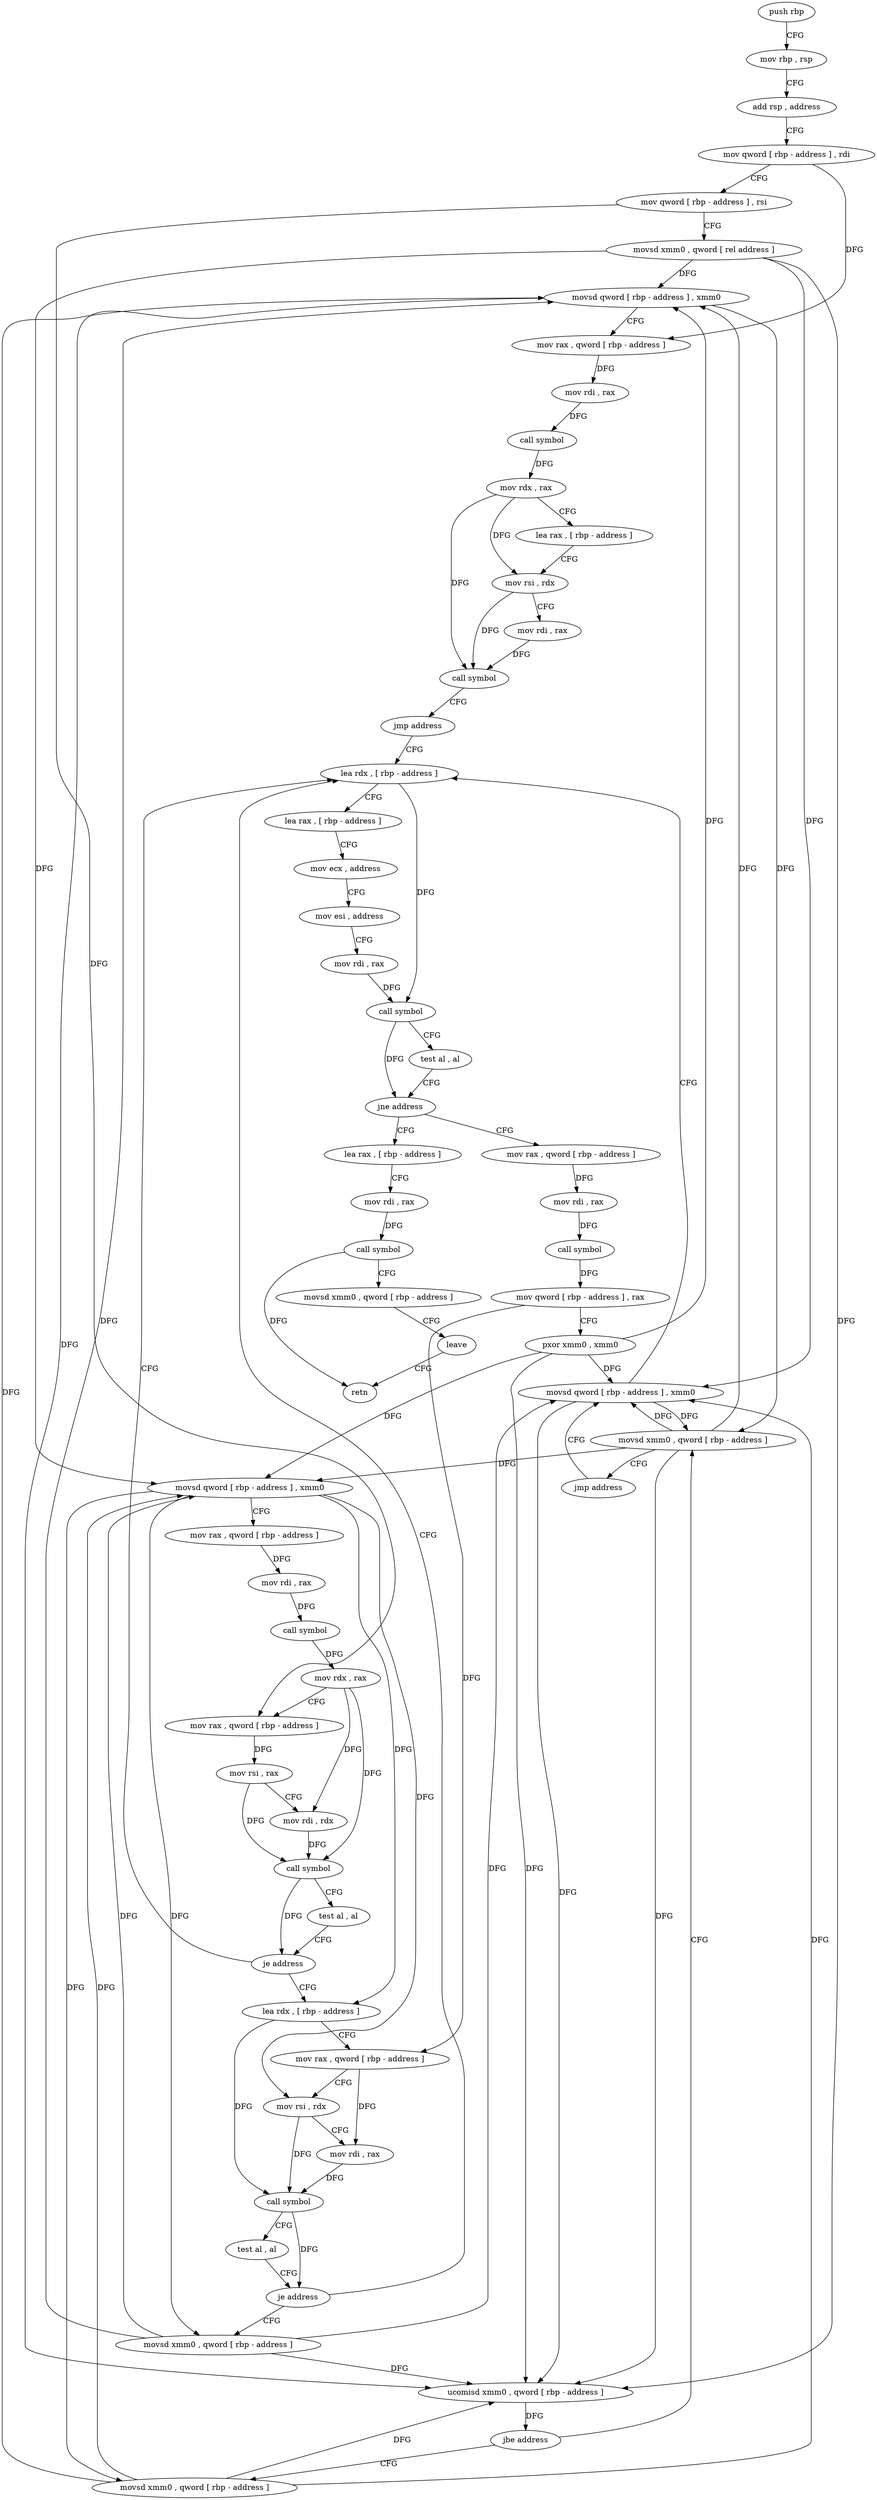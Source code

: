 digraph "func" {
"190082" [label = "push rbp" ]
"190083" [label = "mov rbp , rsp" ]
"190086" [label = "add rsp , address" ]
"190090" [label = "mov qword [ rbp - address ] , rdi" ]
"190094" [label = "mov qword [ rbp - address ] , rsi" ]
"190098" [label = "movsd xmm0 , qword [ rel address ]" ]
"190106" [label = "movsd qword [ rbp - address ] , xmm0" ]
"190111" [label = "mov rax , qword [ rbp - address ]" ]
"190115" [label = "mov rdi , rax" ]
"190118" [label = "call symbol" ]
"190123" [label = "mov rdx , rax" ]
"190126" [label = "lea rax , [ rbp - address ]" ]
"190130" [label = "mov rsi , rdx" ]
"190133" [label = "mov rdi , rax" ]
"190136" [label = "call symbol" ]
"190141" [label = "jmp address" ]
"190254" [label = "lea rdx , [ rbp - address ]" ]
"190258" [label = "lea rax , [ rbp - address ]" ]
"190262" [label = "mov ecx , address" ]
"190267" [label = "mov esi , address" ]
"190272" [label = "mov rdi , rax" ]
"190275" [label = "call symbol" ]
"190280" [label = "test al , al" ]
"190282" [label = "jne address" ]
"190143" [label = "mov rax , qword [ rbp - address ]" ]
"190288" [label = "lea rax , [ rbp - address ]" ]
"190147" [label = "mov rdi , rax" ]
"190150" [label = "call symbol" ]
"190155" [label = "mov qword [ rbp - address ] , rax" ]
"190159" [label = "pxor xmm0 , xmm0" ]
"190163" [label = "movsd qword [ rbp - address ] , xmm0" ]
"190168" [label = "mov rax , qword [ rbp - address ]" ]
"190172" [label = "mov rdi , rax" ]
"190175" [label = "call symbol" ]
"190180" [label = "mov rdx , rax" ]
"190183" [label = "mov rax , qword [ rbp - address ]" ]
"190187" [label = "mov rsi , rax" ]
"190190" [label = "mov rdi , rdx" ]
"190193" [label = "call symbol" ]
"190198" [label = "test al , al" ]
"190200" [label = "je address" ]
"190202" [label = "lea rdx , [ rbp - address ]" ]
"190292" [label = "mov rdi , rax" ]
"190295" [label = "call symbol" ]
"190300" [label = "movsd xmm0 , qword [ rbp - address ]" ]
"190305" [label = "leave" ]
"190306" [label = "retn" ]
"190206" [label = "mov rax , qword [ rbp - address ]" ]
"190210" [label = "mov rsi , rdx" ]
"190213" [label = "mov rdi , rax" ]
"190216" [label = "call symbol" ]
"190221" [label = "test al , al" ]
"190223" [label = "je address" ]
"190225" [label = "movsd xmm0 , qword [ rbp - address ]" ]
"190230" [label = "ucomisd xmm0 , qword [ rbp - address ]" ]
"190235" [label = "jbe address" ]
"190244" [label = "movsd xmm0 , qword [ rbp - address ]" ]
"190237" [label = "movsd xmm0 , qword [ rbp - address ]" ]
"190249" [label = "movsd qword [ rbp - address ] , xmm0" ]
"190242" [label = "jmp address" ]
"190082" -> "190083" [ label = "CFG" ]
"190083" -> "190086" [ label = "CFG" ]
"190086" -> "190090" [ label = "CFG" ]
"190090" -> "190094" [ label = "CFG" ]
"190090" -> "190111" [ label = "DFG" ]
"190094" -> "190098" [ label = "CFG" ]
"190094" -> "190183" [ label = "DFG" ]
"190098" -> "190106" [ label = "DFG" ]
"190098" -> "190163" [ label = "DFG" ]
"190098" -> "190230" [ label = "DFG" ]
"190098" -> "190249" [ label = "DFG" ]
"190106" -> "190111" [ label = "CFG" ]
"190106" -> "190230" [ label = "DFG" ]
"190106" -> "190237" [ label = "DFG" ]
"190111" -> "190115" [ label = "DFG" ]
"190115" -> "190118" [ label = "DFG" ]
"190118" -> "190123" [ label = "DFG" ]
"190123" -> "190126" [ label = "CFG" ]
"190123" -> "190130" [ label = "DFG" ]
"190123" -> "190136" [ label = "DFG" ]
"190126" -> "190130" [ label = "CFG" ]
"190130" -> "190133" [ label = "CFG" ]
"190130" -> "190136" [ label = "DFG" ]
"190133" -> "190136" [ label = "DFG" ]
"190136" -> "190141" [ label = "CFG" ]
"190141" -> "190254" [ label = "CFG" ]
"190254" -> "190258" [ label = "CFG" ]
"190254" -> "190275" [ label = "DFG" ]
"190258" -> "190262" [ label = "CFG" ]
"190262" -> "190267" [ label = "CFG" ]
"190267" -> "190272" [ label = "CFG" ]
"190272" -> "190275" [ label = "DFG" ]
"190275" -> "190280" [ label = "CFG" ]
"190275" -> "190282" [ label = "DFG" ]
"190280" -> "190282" [ label = "CFG" ]
"190282" -> "190143" [ label = "CFG" ]
"190282" -> "190288" [ label = "CFG" ]
"190143" -> "190147" [ label = "DFG" ]
"190288" -> "190292" [ label = "CFG" ]
"190147" -> "190150" [ label = "DFG" ]
"190150" -> "190155" [ label = "DFG" ]
"190155" -> "190159" [ label = "CFG" ]
"190155" -> "190206" [ label = "DFG" ]
"190159" -> "190163" [ label = "DFG" ]
"190159" -> "190106" [ label = "DFG" ]
"190159" -> "190230" [ label = "DFG" ]
"190159" -> "190249" [ label = "DFG" ]
"190163" -> "190168" [ label = "CFG" ]
"190163" -> "190225" [ label = "DFG" ]
"190163" -> "190244" [ label = "DFG" ]
"190163" -> "190202" [ label = "DFG" ]
"190163" -> "190210" [ label = "DFG" ]
"190168" -> "190172" [ label = "DFG" ]
"190172" -> "190175" [ label = "DFG" ]
"190175" -> "190180" [ label = "DFG" ]
"190180" -> "190183" [ label = "CFG" ]
"190180" -> "190190" [ label = "DFG" ]
"190180" -> "190193" [ label = "DFG" ]
"190183" -> "190187" [ label = "DFG" ]
"190187" -> "190190" [ label = "CFG" ]
"190187" -> "190193" [ label = "DFG" ]
"190190" -> "190193" [ label = "DFG" ]
"190193" -> "190198" [ label = "CFG" ]
"190193" -> "190200" [ label = "DFG" ]
"190198" -> "190200" [ label = "CFG" ]
"190200" -> "190254" [ label = "CFG" ]
"190200" -> "190202" [ label = "CFG" ]
"190202" -> "190206" [ label = "CFG" ]
"190202" -> "190216" [ label = "DFG" ]
"190292" -> "190295" [ label = "DFG" ]
"190295" -> "190300" [ label = "CFG" ]
"190295" -> "190306" [ label = "DFG" ]
"190300" -> "190305" [ label = "CFG" ]
"190305" -> "190306" [ label = "CFG" ]
"190206" -> "190210" [ label = "CFG" ]
"190206" -> "190213" [ label = "DFG" ]
"190210" -> "190213" [ label = "CFG" ]
"190210" -> "190216" [ label = "DFG" ]
"190213" -> "190216" [ label = "DFG" ]
"190216" -> "190221" [ label = "CFG" ]
"190216" -> "190223" [ label = "DFG" ]
"190221" -> "190223" [ label = "CFG" ]
"190223" -> "190254" [ label = "CFG" ]
"190223" -> "190225" [ label = "CFG" ]
"190225" -> "190230" [ label = "DFG" ]
"190225" -> "190106" [ label = "DFG" ]
"190225" -> "190163" [ label = "DFG" ]
"190225" -> "190249" [ label = "DFG" ]
"190230" -> "190235" [ label = "DFG" ]
"190235" -> "190244" [ label = "CFG" ]
"190235" -> "190237" [ label = "CFG" ]
"190244" -> "190249" [ label = "DFG" ]
"190244" -> "190106" [ label = "DFG" ]
"190244" -> "190163" [ label = "DFG" ]
"190244" -> "190230" [ label = "DFG" ]
"190237" -> "190242" [ label = "CFG" ]
"190237" -> "190106" [ label = "DFG" ]
"190237" -> "190163" [ label = "DFG" ]
"190237" -> "190230" [ label = "DFG" ]
"190237" -> "190249" [ label = "DFG" ]
"190249" -> "190254" [ label = "CFG" ]
"190249" -> "190230" [ label = "DFG" ]
"190249" -> "190237" [ label = "DFG" ]
"190242" -> "190249" [ label = "CFG" ]
}
